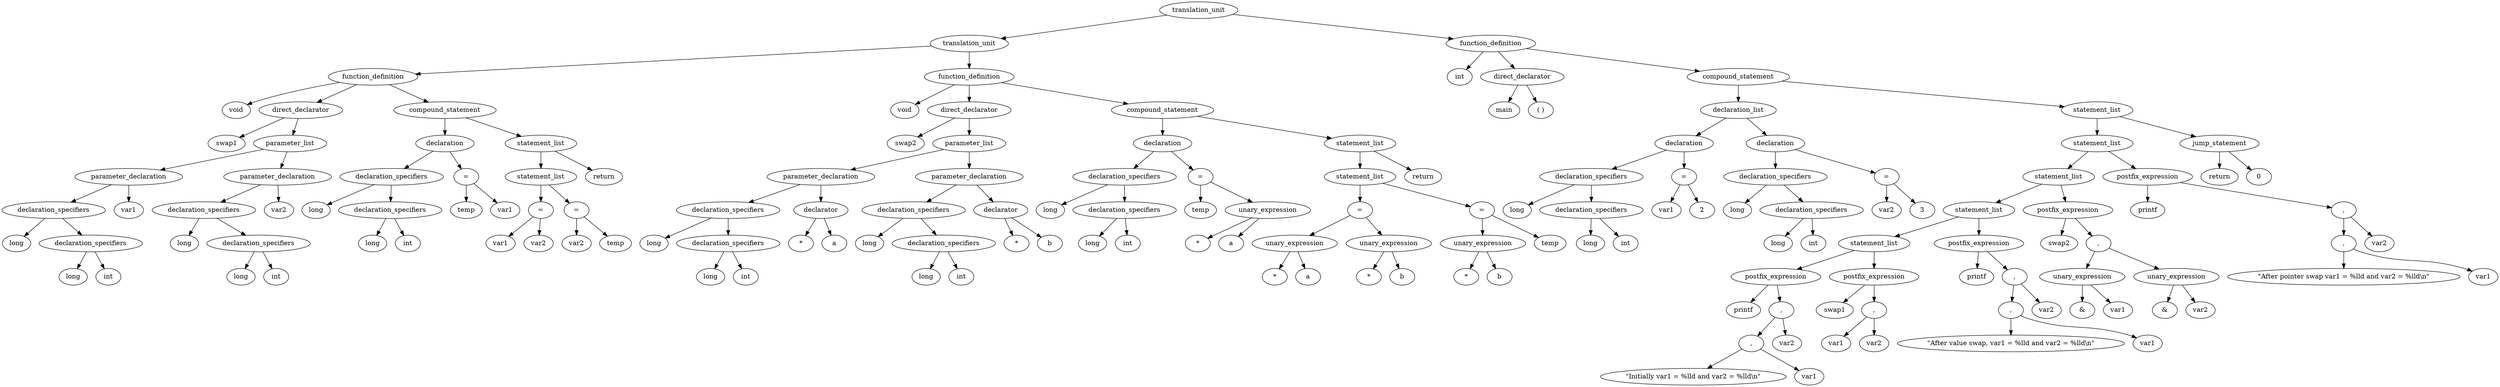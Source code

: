 digraph G {
	ordering=out;
	1 [label="void"];
	2 [label="swap1"];
	3 [label="long"];
	4 [label="long"];
	5 [label="int"];
	6 [label="declaration_specifiers"];
	6 -> 4;
	6 -> 5;
	8 [label="declaration_specifiers"];
	8 -> 3;
	8 -> 6;
	10 [label="var1"];
	11 [label="parameter_declaration"];
	11 -> 8;
	11 -> 10;
	13 [label="long"];
	14 [label="long"];
	15 [label="int"];
	16 [label="declaration_specifiers"];
	16 -> 14;
	16 -> 15;
	18 [label="declaration_specifiers"];
	18 -> 13;
	18 -> 16;
	20 [label="var2"];
	21 [label="parameter_declaration"];
	21 -> 18;
	21 -> 20;
	23 [label="parameter_list"];
	23 -> 11;
	23 -> 21;
	25 [label="direct_declarator"];
	25 -> 2;
	25 -> 23;
	27 [label="long"];
	28 [label="long"];
	29 [label="int"];
	30 [label="declaration_specifiers"];
	30 -> 28;
	30 -> 29;
	32 [label="declaration_specifiers"];
	32 -> 27;
	32 -> 30;
	34 [label="temp"];
	35 [label="var1"];
	36 [label="="];
	36 -> 34;
	36 -> 35;
	38 [label="declaration"];
	38 -> 32;
	38 -> 36;
	40 [label="var1"];
	41 [label="var2"];
	42 [label="="];
	42 -> 40;
	42 -> 41;
	43 [label="var2"];
	44 [label="temp"];
	45 [label="="];
	45 -> 43;
	45 -> 44;
	46 [label="statement_list"];
	46 -> 42;
	46 -> 45;
	48 [label="return"];
	49 [label="statement_list"];
	49 -> 46;
	49 -> 48;
	51 [label="compound_statement"];
	51 -> 38;
	51 -> 49;
	53 [label="function_definition"];
	53 -> 1;
	53 -> 25;
	53 -> 51;
	54 [label="void"];
	55 [label="swap2"];
	56 [label="long"];
	57 [label="long"];
	58 [label="int"];
	59 [label="declaration_specifiers"];
	59 -> 57;
	59 -> 58;
	61 [label="declaration_specifiers"];
	61 -> 56;
	61 -> 59;
	63 [label="*"];
	64 [label="a"];
	65 [label="declarator"];
	65 -> 63;
	65 -> 64;
	67 [label="parameter_declaration"];
	67 -> 61;
	67 -> 65;
	69 [label="long"];
	70 [label="long"];
	71 [label="int"];
	72 [label="declaration_specifiers"];
	72 -> 70;
	72 -> 71;
	74 [label="declaration_specifiers"];
	74 -> 69;
	74 -> 72;
	76 [label="*"];
	77 [label="b"];
	78 [label="declarator"];
	78 -> 76;
	78 -> 77;
	80 [label="parameter_declaration"];
	80 -> 74;
	80 -> 78;
	82 [label="parameter_list"];
	82 -> 67;
	82 -> 80;
	84 [label="direct_declarator"];
	84 -> 55;
	84 -> 82;
	86 [label="long"];
	87 [label="long"];
	88 [label="int"];
	89 [label="declaration_specifiers"];
	89 -> 87;
	89 -> 88;
	91 [label="declaration_specifiers"];
	91 -> 86;
	91 -> 89;
	93 [label="temp"];
	94 [label="*"];
	95 [label="a"];
	96 [label="unary_expression"];
	96 -> 94;
	96 -> 95;
	98 [label="="];
	98 -> 93;
	98 -> 96;
	100 [label="declaration"];
	100 -> 91;
	100 -> 98;
	102 [label="*"];
	103 [label="a"];
	104 [label="unary_expression"];
	104 -> 102;
	104 -> 103;
	106 [label="*"];
	107 [label="b"];
	108 [label="unary_expression"];
	108 -> 106;
	108 -> 107;
	110 [label="="];
	110 -> 104;
	110 -> 108;
	111 [label="*"];
	112 [label="b"];
	113 [label="unary_expression"];
	113 -> 111;
	113 -> 112;
	115 [label="temp"];
	116 [label="="];
	116 -> 113;
	116 -> 115;
	117 [label="statement_list"];
	117 -> 110;
	117 -> 116;
	119 [label="return"];
	120 [label="statement_list"];
	120 -> 117;
	120 -> 119;
	122 [label="compound_statement"];
	122 -> 100;
	122 -> 120;
	124 [label="function_definition"];
	124 -> 54;
	124 -> 84;
	124 -> 122;
	125 [label="translation_unit"];
	125 -> 53;
	125 -> 124;
	127 [label="int"];
	128 [label="main"];
	129 [label="direct_declarator"];
	130 [label="( )"];
	129 -> 128;
	129 -> 130;
	131 [label="long"];
	132 [label="long"];
	133 [label="int"];
	134 [label="declaration_specifiers"];
	134 -> 132;
	134 -> 133;
	136 [label="declaration_specifiers"];
	136 -> 131;
	136 -> 134;
	138 [label="var1"];
	139 [label="2"];
	140 [label="="];
	140 -> 138;
	140 -> 139;
	142 [label="declaration"];
	142 -> 136;
	142 -> 140;
	144 [label="long"];
	145 [label="long"];
	146 [label="int"];
	147 [label="declaration_specifiers"];
	147 -> 145;
	147 -> 146;
	149 [label="declaration_specifiers"];
	149 -> 144;
	149 -> 147;
	151 [label="var2"];
	152 [label="3"];
	153 [label="="];
	153 -> 151;
	153 -> 152;
	155 [label="declaration"];
	155 -> 149;
	155 -> 153;
	157 [label="declaration_list"];
	157 -> 142;
	157 -> 155;
	159 [label="printf"];
	160 [label="\"Initially var1 = %lld and var2 = %lld\\n\""];
	161 [label="var1"];
	162 [label=","];
	162 -> 160;
	162 -> 161;
	164 [label="var2"];
	165 [label=","];
	165 -> 162;
	165 -> 164;
	167 [label="postfix_expression"];
	167 -> 159;
	167 -> 165;
	169 [label="swap1"];
	170 [label="var1"];
	171 [label="var2"];
	172 [label=","];
	172 -> 170;
	172 -> 171;
	174 [label="postfix_expression"];
	174 -> 169;
	174 -> 172;
	176 [label="statement_list"];
	176 -> 167;
	176 -> 174;
	178 [label="printf"];
	179 [label="\"After value swap, var1 = %lld and var2 = %lld\\n\""];
	180 [label="var1"];
	181 [label=","];
	181 -> 179;
	181 -> 180;
	183 [label="var2"];
	184 [label=","];
	184 -> 181;
	184 -> 183;
	186 [label="postfix_expression"];
	186 -> 178;
	186 -> 184;
	188 [label="statement_list"];
	188 -> 176;
	188 -> 186;
	190 [label="swap2"];
	191 [label="&"];
	192 [label="var1"];
	193 [label="unary_expression"];
	193 -> 191;
	193 -> 192;
	195 [label="&"];
	196 [label="var2"];
	197 [label="unary_expression"];
	197 -> 195;
	197 -> 196;
	199 [label=","];
	199 -> 193;
	199 -> 197;
	201 [label="postfix_expression"];
	201 -> 190;
	201 -> 199;
	203 [label="statement_list"];
	203 -> 188;
	203 -> 201;
	205 [label="printf"];
	206 [label="\"After pointer swap var1 = %lld and var2 = %lld\\n\""];
	207 [label="var1"];
	208 [label=","];
	208 -> 206;
	208 -> 207;
	210 [label="var2"];
	211 [label=","];
	211 -> 208;
	211 -> 210;
	213 [label="postfix_expression"];
	213 -> 205;
	213 -> 211;
	215 [label="statement_list"];
	215 -> 203;
	215 -> 213;
	217 [label="0"];
	218 [label="return"];
	219 [label="jump_statement"];
	219 -> 218;
	219 -> 217;
	221 [label="statement_list"];
	221 -> 215;
	221 -> 219;
	223 [label="compound_statement"];
	223 -> 157;
	223 -> 221;
	225 [label="function_definition"];
	225 -> 127;
	225 -> 129;
	225 -> 223;
	226 [label="translation_unit"];
	226 -> 125;
	226 -> 225;
}
